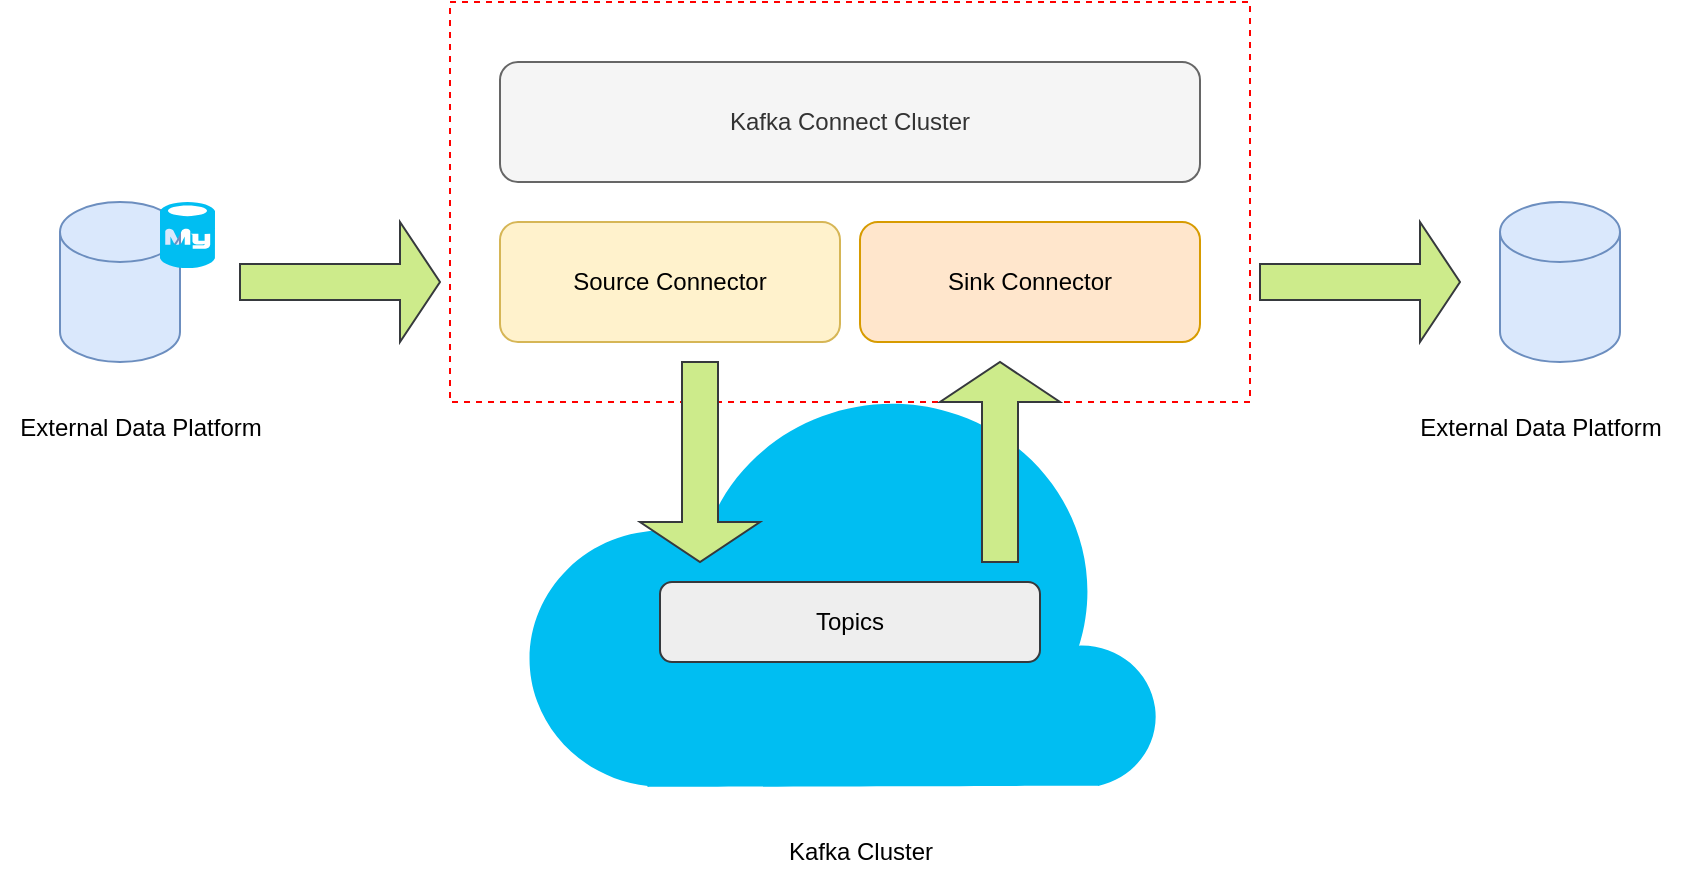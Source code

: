 <mxfile version="24.6.4" type="github">
  <diagram name="Page-1" id="EP4QQ97qRVcQPSVcsZwG">
    <mxGraphModel dx="2266" dy="862" grid="1" gridSize="10" guides="1" tooltips="1" connect="1" arrows="1" fold="1" page="1" pageScale="1" pageWidth="850" pageHeight="1100" math="0" shadow="0">
      <root>
        <mxCell id="0" />
        <mxCell id="1" parent="0" />
        <mxCell id="vElNvXLOMFflJyX5Zzp4-1" value="" style="rounded=0;whiteSpace=wrap;html=1;dashed=1;strokeColor=#FF0000;" vertex="1" parent="1">
          <mxGeometry x="225" y="210" width="400" height="200" as="geometry" />
        </mxCell>
        <mxCell id="QRoZpUSQXtjQfJ5ine1u-7" value="" style="verticalLabelPosition=bottom;html=1;verticalAlign=top;align=center;strokeColor=none;fillColor=#00BEF2;shape=mxgraph.azure.cloud;" parent="1" vertex="1">
          <mxGeometry x="260" y="400" width="320" height="202.5" as="geometry" />
        </mxCell>
        <mxCell id="QRoZpUSQXtjQfJ5ine1u-1" value="" style="shape=cylinder3;whiteSpace=wrap;html=1;boundedLbl=1;backgroundOutline=1;size=15;fillColor=#dae8fc;strokeColor=#6c8ebf;" parent="1" vertex="1">
          <mxGeometry x="30" y="310" width="60" height="80" as="geometry" />
        </mxCell>
        <mxCell id="QRoZpUSQXtjQfJ5ine1u-2" value="" style="shape=cylinder3;whiteSpace=wrap;html=1;boundedLbl=1;backgroundOutline=1;size=15;fillColor=#dae8fc;strokeColor=#6c8ebf;" parent="1" vertex="1">
          <mxGeometry x="750" y="310" width="60" height="80" as="geometry" />
        </mxCell>
        <mxCell id="QRoZpUSQXtjQfJ5ine1u-3" value="Kafka Connect Cluster" style="rounded=1;whiteSpace=wrap;html=1;fillColor=#f5f5f5;fontColor=#333333;strokeColor=#666666;" parent="1" vertex="1">
          <mxGeometry x="250" y="240" width="350" height="60" as="geometry" />
        </mxCell>
        <mxCell id="QRoZpUSQXtjQfJ5ine1u-4" value="Source Connector" style="rounded=1;whiteSpace=wrap;html=1;fillColor=#fff2cc;strokeColor=#d6b656;" parent="1" vertex="1">
          <mxGeometry x="250" y="320" width="170" height="60" as="geometry" />
        </mxCell>
        <mxCell id="QRoZpUSQXtjQfJ5ine1u-5" value="Sink Connector" style="rounded=1;whiteSpace=wrap;html=1;fillColor=#ffe6cc;strokeColor=#d79b00;" parent="1" vertex="1">
          <mxGeometry x="430" y="320" width="170" height="60" as="geometry" />
        </mxCell>
        <mxCell id="QRoZpUSQXtjQfJ5ine1u-6" value="Topics" style="rounded=1;whiteSpace=wrap;html=1;fillColor=#eeeeee;strokeColor=#36393d;" parent="1" vertex="1">
          <mxGeometry x="330" y="500" width="190" height="40" as="geometry" />
        </mxCell>
        <mxCell id="QRoZpUSQXtjQfJ5ine1u-11" value="" style="shape=singleArrow;direction=south;whiteSpace=wrap;html=1;fillColor=#cdeb8b;strokeColor=#36393d;" parent="1" vertex="1">
          <mxGeometry x="320" y="390" width="60" height="100" as="geometry" />
        </mxCell>
        <mxCell id="QRoZpUSQXtjQfJ5ine1u-12" value="" style="shape=singleArrow;direction=north;whiteSpace=wrap;html=1;fillColor=#cdeb8b;strokeColor=#36393d;" parent="1" vertex="1">
          <mxGeometry x="470" y="390" width="60" height="100" as="geometry" />
        </mxCell>
        <mxCell id="QRoZpUSQXtjQfJ5ine1u-13" value="" style="shape=singleArrow;whiteSpace=wrap;html=1;fillColor=#cdeb8b;strokeColor=#36393d;" parent="1" vertex="1">
          <mxGeometry x="120" y="320" width="100" height="60" as="geometry" />
        </mxCell>
        <mxCell id="QRoZpUSQXtjQfJ5ine1u-14" value="" style="shape=singleArrow;whiteSpace=wrap;html=1;fillColor=#cdeb8b;strokeColor=#36393d;" parent="1" vertex="1">
          <mxGeometry x="630" y="320" width="100" height="60" as="geometry" />
        </mxCell>
        <mxCell id="QRoZpUSQXtjQfJ5ine1u-16" value="" style="shape=image;html=1;verticalAlign=top;verticalLabelPosition=bottom;labelBackgroundColor=#ffffff;imageAspect=0;aspect=fixed;image=https://cdn1.iconfinder.com/data/icons/flat-christmas-icons-1/75/_snowflake-128.png" parent="1" vertex="1">
          <mxGeometry x="790" y="310" width="38" height="38" as="geometry" />
        </mxCell>
        <mxCell id="QRoZpUSQXtjQfJ5ine1u-17" value="" style="verticalLabelPosition=bottom;html=1;verticalAlign=top;align=center;strokeColor=none;fillColor=#00BEF2;shape=mxgraph.azure.mysql_database;" parent="1" vertex="1">
          <mxGeometry x="80" y="310" width="27.5" height="33" as="geometry" />
        </mxCell>
        <mxCell id="QRoZpUSQXtjQfJ5ine1u-18" value="External Data Platform" style="text;html=1;align=center;verticalAlign=middle;resizable=0;points=[];autosize=1;strokeColor=none;fillColor=none;" parent="1" vertex="1">
          <mxGeometry y="408" width="140" height="30" as="geometry" />
        </mxCell>
        <mxCell id="QRoZpUSQXtjQfJ5ine1u-19" value="External Data Platform" style="text;html=1;align=center;verticalAlign=middle;resizable=0;points=[];autosize=1;strokeColor=none;fillColor=none;" parent="1" vertex="1">
          <mxGeometry x="700" y="408" width="140" height="30" as="geometry" />
        </mxCell>
        <mxCell id="QRoZpUSQXtjQfJ5ine1u-20" value="Kafka Cluster" style="text;html=1;align=center;verticalAlign=middle;resizable=0;points=[];autosize=1;strokeColor=none;fillColor=none;" parent="1" vertex="1">
          <mxGeometry x="380" y="620" width="100" height="30" as="geometry" />
        </mxCell>
      </root>
    </mxGraphModel>
  </diagram>
</mxfile>
